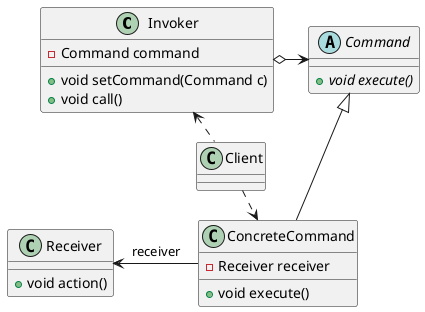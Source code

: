 @startuml
class Invoker {
-Command command
+void setCommand(Command c)
+void call()
}

abstract class Command {
+{abstract} void execute()
}

class ConcreteCommand extends Command {
-Receiver receiver
+void execute()
}

class Receiver {
+void action()
}

class Client{
}

ConcreteCommand -left-> Receiver : receiver
Invoker o-right-> Command

Client .left.> Invoker
Client .right.> ConcreteCommand

@enduml